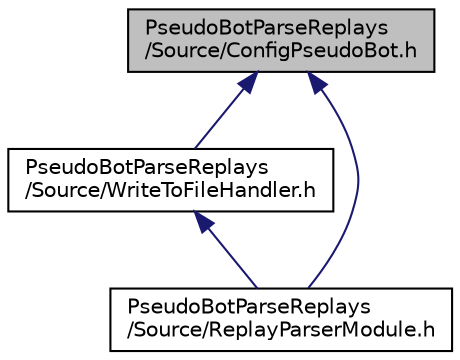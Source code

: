 digraph "PseudoBotParseReplays/Source/ConfigPseudoBot.h"
{
  edge [fontname="Helvetica",fontsize="10",labelfontname="Helvetica",labelfontsize="10"];
  node [fontname="Helvetica",fontsize="10",shape=record];
  Node1 [label="PseudoBotParseReplays\l/Source/ConfigPseudoBot.h",height=0.2,width=0.4,color="black", fillcolor="grey75", style="filled", fontcolor="black"];
  Node1 -> Node2 [dir="back",color="midnightblue",fontsize="10",style="solid",fontname="Helvetica"];
  Node2 [label="PseudoBotParseReplays\l/Source/WriteToFileHandler.h",height=0.2,width=0.4,color="black", fillcolor="white", style="filled",URL="$WriteToFileHandler_8h.html"];
  Node2 -> Node3 [dir="back",color="midnightblue",fontsize="10",style="solid",fontname="Helvetica"];
  Node3 [label="PseudoBotParseReplays\l/Source/ReplayParserModule.h",height=0.2,width=0.4,color="black", fillcolor="white", style="filled",URL="$ReplayParserModule_8h.html"];
  Node1 -> Node3 [dir="back",color="midnightblue",fontsize="10",style="solid",fontname="Helvetica"];
}
